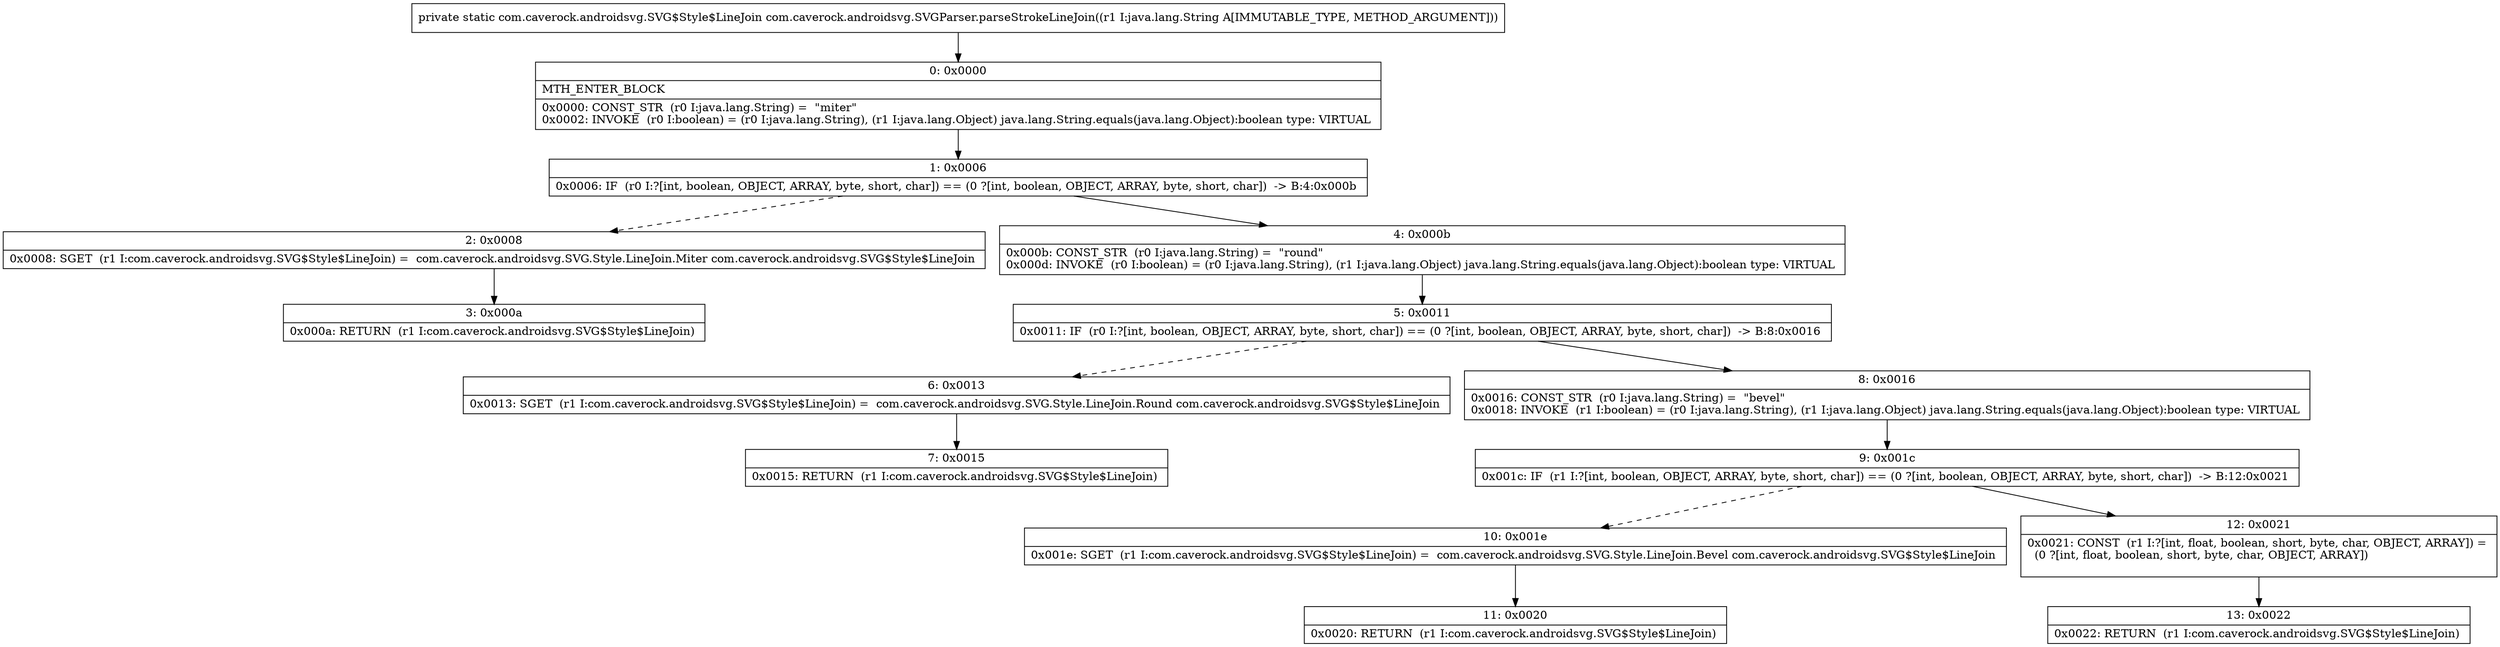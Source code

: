 digraph "CFG forcom.caverock.androidsvg.SVGParser.parseStrokeLineJoin(Ljava\/lang\/String;)Lcom\/caverock\/androidsvg\/SVG$Style$LineJoin;" {
Node_0 [shape=record,label="{0\:\ 0x0000|MTH_ENTER_BLOCK\l|0x0000: CONST_STR  (r0 I:java.lang.String) =  \"miter\" \l0x0002: INVOKE  (r0 I:boolean) = (r0 I:java.lang.String), (r1 I:java.lang.Object) java.lang.String.equals(java.lang.Object):boolean type: VIRTUAL \l}"];
Node_1 [shape=record,label="{1\:\ 0x0006|0x0006: IF  (r0 I:?[int, boolean, OBJECT, ARRAY, byte, short, char]) == (0 ?[int, boolean, OBJECT, ARRAY, byte, short, char])  \-\> B:4:0x000b \l}"];
Node_2 [shape=record,label="{2\:\ 0x0008|0x0008: SGET  (r1 I:com.caverock.androidsvg.SVG$Style$LineJoin) =  com.caverock.androidsvg.SVG.Style.LineJoin.Miter com.caverock.androidsvg.SVG$Style$LineJoin \l}"];
Node_3 [shape=record,label="{3\:\ 0x000a|0x000a: RETURN  (r1 I:com.caverock.androidsvg.SVG$Style$LineJoin) \l}"];
Node_4 [shape=record,label="{4\:\ 0x000b|0x000b: CONST_STR  (r0 I:java.lang.String) =  \"round\" \l0x000d: INVOKE  (r0 I:boolean) = (r0 I:java.lang.String), (r1 I:java.lang.Object) java.lang.String.equals(java.lang.Object):boolean type: VIRTUAL \l}"];
Node_5 [shape=record,label="{5\:\ 0x0011|0x0011: IF  (r0 I:?[int, boolean, OBJECT, ARRAY, byte, short, char]) == (0 ?[int, boolean, OBJECT, ARRAY, byte, short, char])  \-\> B:8:0x0016 \l}"];
Node_6 [shape=record,label="{6\:\ 0x0013|0x0013: SGET  (r1 I:com.caverock.androidsvg.SVG$Style$LineJoin) =  com.caverock.androidsvg.SVG.Style.LineJoin.Round com.caverock.androidsvg.SVG$Style$LineJoin \l}"];
Node_7 [shape=record,label="{7\:\ 0x0015|0x0015: RETURN  (r1 I:com.caverock.androidsvg.SVG$Style$LineJoin) \l}"];
Node_8 [shape=record,label="{8\:\ 0x0016|0x0016: CONST_STR  (r0 I:java.lang.String) =  \"bevel\" \l0x0018: INVOKE  (r1 I:boolean) = (r0 I:java.lang.String), (r1 I:java.lang.Object) java.lang.String.equals(java.lang.Object):boolean type: VIRTUAL \l}"];
Node_9 [shape=record,label="{9\:\ 0x001c|0x001c: IF  (r1 I:?[int, boolean, OBJECT, ARRAY, byte, short, char]) == (0 ?[int, boolean, OBJECT, ARRAY, byte, short, char])  \-\> B:12:0x0021 \l}"];
Node_10 [shape=record,label="{10\:\ 0x001e|0x001e: SGET  (r1 I:com.caverock.androidsvg.SVG$Style$LineJoin) =  com.caverock.androidsvg.SVG.Style.LineJoin.Bevel com.caverock.androidsvg.SVG$Style$LineJoin \l}"];
Node_11 [shape=record,label="{11\:\ 0x0020|0x0020: RETURN  (r1 I:com.caverock.androidsvg.SVG$Style$LineJoin) \l}"];
Node_12 [shape=record,label="{12\:\ 0x0021|0x0021: CONST  (r1 I:?[int, float, boolean, short, byte, char, OBJECT, ARRAY]) = \l  (0 ?[int, float, boolean, short, byte, char, OBJECT, ARRAY])\l \l}"];
Node_13 [shape=record,label="{13\:\ 0x0022|0x0022: RETURN  (r1 I:com.caverock.androidsvg.SVG$Style$LineJoin) \l}"];
MethodNode[shape=record,label="{private static com.caverock.androidsvg.SVG$Style$LineJoin com.caverock.androidsvg.SVGParser.parseStrokeLineJoin((r1 I:java.lang.String A[IMMUTABLE_TYPE, METHOD_ARGUMENT])) }"];
MethodNode -> Node_0;
Node_0 -> Node_1;
Node_1 -> Node_2[style=dashed];
Node_1 -> Node_4;
Node_2 -> Node_3;
Node_4 -> Node_5;
Node_5 -> Node_6[style=dashed];
Node_5 -> Node_8;
Node_6 -> Node_7;
Node_8 -> Node_9;
Node_9 -> Node_10[style=dashed];
Node_9 -> Node_12;
Node_10 -> Node_11;
Node_12 -> Node_13;
}

